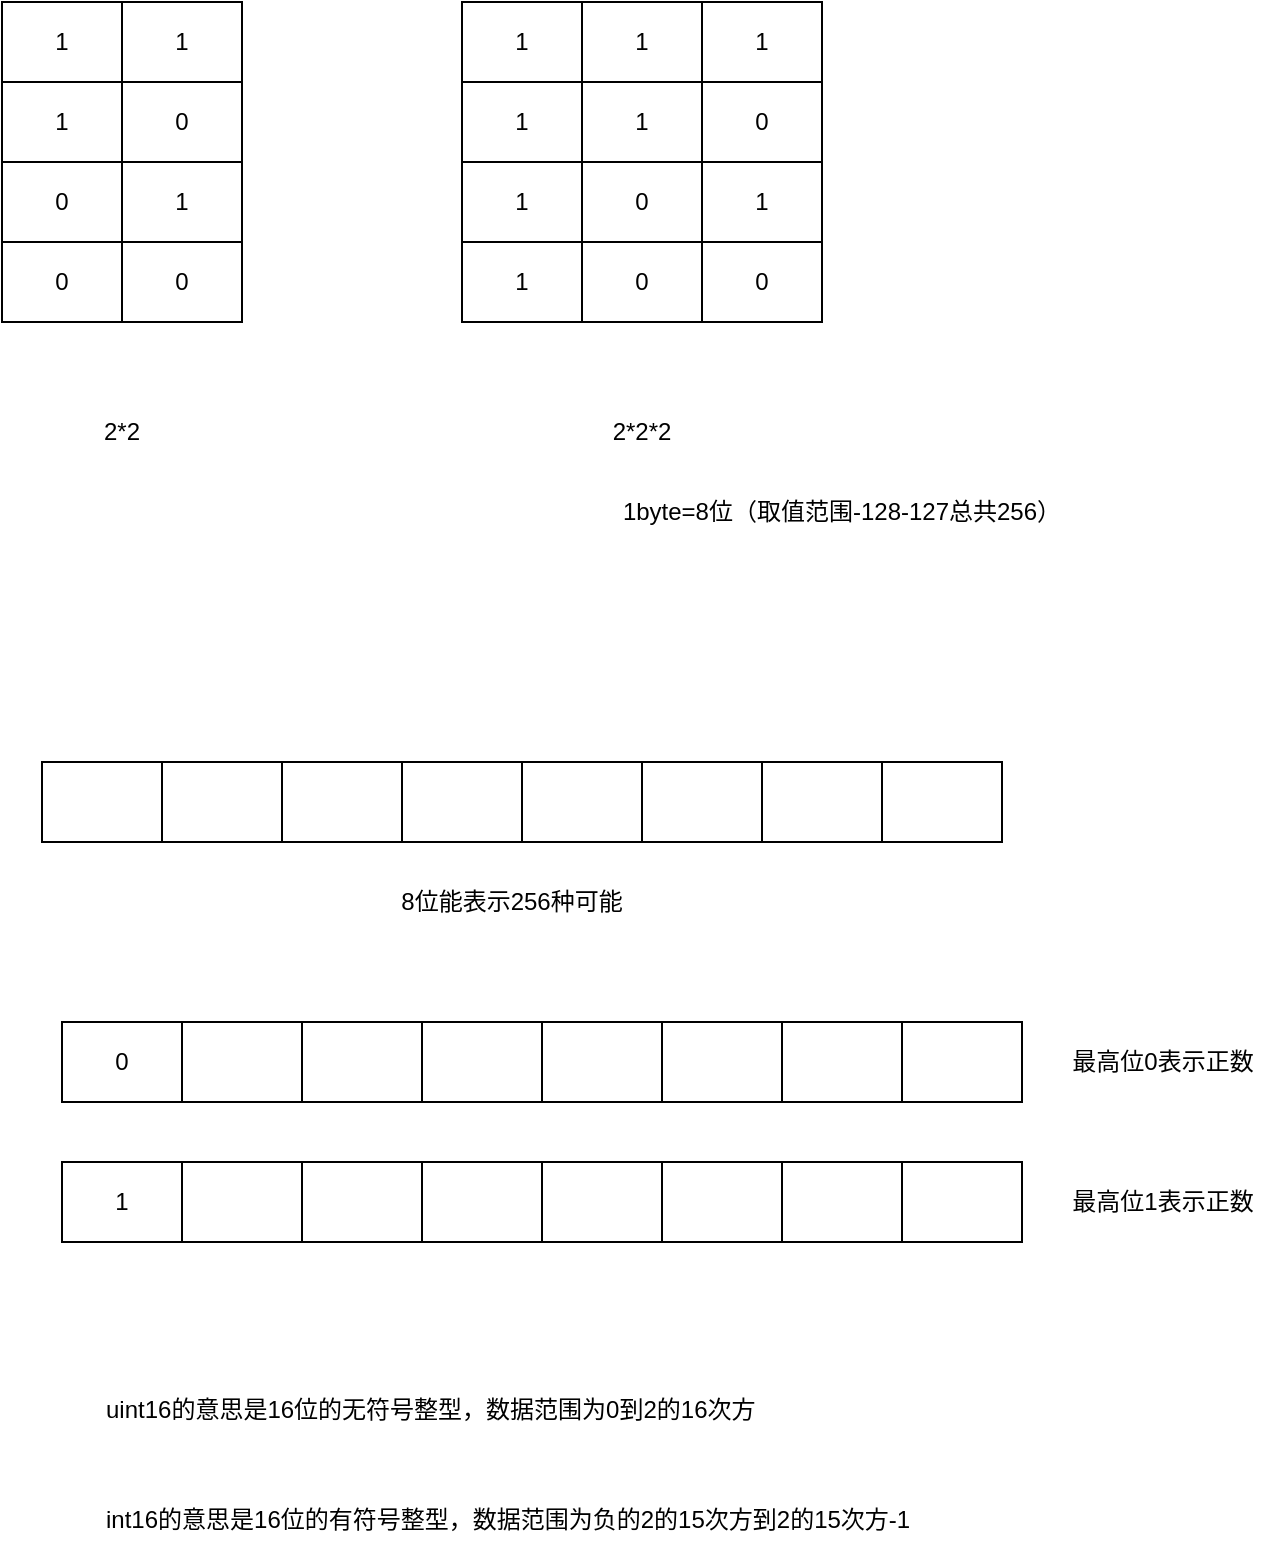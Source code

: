 <mxfile version="20.8.10" type="device"><diagram id="vsaUK6uNZNgUOioF4hWa" name="第 1 页"><mxGraphModel dx="954" dy="1772" grid="1" gridSize="10" guides="1" tooltips="1" connect="1" arrows="1" fold="1" page="1" pageScale="1" pageWidth="827" pageHeight="1169" math="0" shadow="0"><root><mxCell id="0"/><mxCell id="1" parent="0"/><mxCell id="qztRIyHLq_1DMYxQIGf--1" value="" style="shape=table;html=1;whiteSpace=wrap;startSize=0;container=1;collapsible=0;childLayout=tableLayout;" parent="1" vertex="1"><mxGeometry x="120" y="220" width="480" height="40" as="geometry"/></mxCell><mxCell id="qztRIyHLq_1DMYxQIGf--2" value="" style="shape=tableRow;horizontal=0;startSize=0;swimlaneHead=0;swimlaneBody=0;top=0;left=0;bottom=0;right=0;collapsible=0;dropTarget=0;fillColor=none;points=[[0,0.5],[1,0.5]];portConstraint=eastwest;" parent="qztRIyHLq_1DMYxQIGf--1" vertex="1"><mxGeometry width="480" height="40" as="geometry"/></mxCell><mxCell id="ATDpdFm5wpOUo9Ft4TN4-10" style="shape=partialRectangle;html=1;whiteSpace=wrap;connectable=0;fillColor=none;top=0;left=0;bottom=0;right=0;overflow=hidden;" vertex="1" parent="qztRIyHLq_1DMYxQIGf--2"><mxGeometry width="60" height="40" as="geometry"><mxRectangle width="60" height="40" as="alternateBounds"/></mxGeometry></mxCell><mxCell id="ATDpdFm5wpOUo9Ft4TN4-7" style="shape=partialRectangle;html=1;whiteSpace=wrap;connectable=0;fillColor=none;top=0;left=0;bottom=0;right=0;overflow=hidden;" vertex="1" parent="qztRIyHLq_1DMYxQIGf--2"><mxGeometry x="60" width="60" height="40" as="geometry"><mxRectangle width="60" height="40" as="alternateBounds"/></mxGeometry></mxCell><mxCell id="ATDpdFm5wpOUo9Ft4TN4-4" style="shape=partialRectangle;html=1;whiteSpace=wrap;connectable=0;fillColor=none;top=0;left=0;bottom=0;right=0;overflow=hidden;" vertex="1" parent="qztRIyHLq_1DMYxQIGf--2"><mxGeometry x="120" width="60" height="40" as="geometry"><mxRectangle width="60" height="40" as="alternateBounds"/></mxGeometry></mxCell><mxCell id="ATDpdFm5wpOUo9Ft4TN4-1" style="shape=partialRectangle;html=1;whiteSpace=wrap;connectable=0;fillColor=none;top=0;left=0;bottom=0;right=0;overflow=hidden;" vertex="1" parent="qztRIyHLq_1DMYxQIGf--2"><mxGeometry x="180" width="60" height="40" as="geometry"><mxRectangle width="60" height="40" as="alternateBounds"/></mxGeometry></mxCell><mxCell id="qztRIyHLq_1DMYxQIGf--3" value="" style="shape=partialRectangle;html=1;whiteSpace=wrap;connectable=0;fillColor=none;top=0;left=0;bottom=0;right=0;overflow=hidden;" parent="qztRIyHLq_1DMYxQIGf--2" vertex="1"><mxGeometry x="240" width="60" height="40" as="geometry"><mxRectangle width="60" height="40" as="alternateBounds"/></mxGeometry></mxCell><mxCell id="qztRIyHLq_1DMYxQIGf--4" value="" style="shape=partialRectangle;html=1;whiteSpace=wrap;connectable=0;fillColor=none;top=0;left=0;bottom=0;right=0;overflow=hidden;" parent="qztRIyHLq_1DMYxQIGf--2" vertex="1"><mxGeometry x="300" width="60" height="40" as="geometry"><mxRectangle width="60" height="40" as="alternateBounds"/></mxGeometry></mxCell><mxCell id="qztRIyHLq_1DMYxQIGf--5" value="" style="shape=partialRectangle;html=1;whiteSpace=wrap;connectable=0;fillColor=none;top=0;left=0;bottom=0;right=0;overflow=hidden;" parent="qztRIyHLq_1DMYxQIGf--2" vertex="1"><mxGeometry x="360" width="60" height="40" as="geometry"><mxRectangle width="60" height="40" as="alternateBounds"/></mxGeometry></mxCell><mxCell id="ATDpdFm5wpOUo9Ft4TN4-13" style="shape=partialRectangle;html=1;whiteSpace=wrap;connectable=0;fillColor=none;top=0;left=0;bottom=0;right=0;overflow=hidden;" vertex="1" parent="qztRIyHLq_1DMYxQIGf--2"><mxGeometry x="420" width="60" height="40" as="geometry"><mxRectangle width="60" height="40" as="alternateBounds"/></mxGeometry></mxCell><mxCell id="ATDpdFm5wpOUo9Ft4TN4-16" value="1" style="rounded=0;whiteSpace=wrap;html=1;" vertex="1" parent="1"><mxGeometry x="100" y="-160" width="60" height="40" as="geometry"/></mxCell><mxCell id="ATDpdFm5wpOUo9Ft4TN4-17" value="1" style="rounded=0;whiteSpace=wrap;html=1;" vertex="1" parent="1"><mxGeometry x="160" y="-160" width="60" height="40" as="geometry"/></mxCell><mxCell id="ATDpdFm5wpOUo9Ft4TN4-18" value="1" style="rounded=0;whiteSpace=wrap;html=1;" vertex="1" parent="1"><mxGeometry x="100" y="-120" width="60" height="40" as="geometry"/></mxCell><mxCell id="ATDpdFm5wpOUo9Ft4TN4-19" value="0" style="rounded=0;whiteSpace=wrap;html=1;" vertex="1" parent="1"><mxGeometry x="160" y="-120" width="60" height="40" as="geometry"/></mxCell><mxCell id="ATDpdFm5wpOUo9Ft4TN4-20" value="0" style="rounded=0;whiteSpace=wrap;html=1;" vertex="1" parent="1"><mxGeometry x="100" y="-80" width="60" height="40" as="geometry"/></mxCell><mxCell id="ATDpdFm5wpOUo9Ft4TN4-21" value="1" style="rounded=0;whiteSpace=wrap;html=1;" vertex="1" parent="1"><mxGeometry x="160" y="-80" width="60" height="40" as="geometry"/></mxCell><mxCell id="ATDpdFm5wpOUo9Ft4TN4-22" value="0" style="rounded=0;whiteSpace=wrap;html=1;" vertex="1" parent="1"><mxGeometry x="100" y="-40" width="60" height="40" as="geometry"/></mxCell><mxCell id="ATDpdFm5wpOUo9Ft4TN4-23" value="0" style="rounded=0;whiteSpace=wrap;html=1;" vertex="1" parent="1"><mxGeometry x="160" y="-40" width="60" height="40" as="geometry"/></mxCell><mxCell id="ATDpdFm5wpOUo9Ft4TN4-24" value="2*2" style="text;html=1;strokeColor=none;fillColor=none;align=center;verticalAlign=middle;whiteSpace=wrap;rounded=0;" vertex="1" parent="1"><mxGeometry x="130" y="40" width="60" height="30" as="geometry"/></mxCell><mxCell id="ATDpdFm5wpOUo9Ft4TN4-25" value="8位能表示256种可能" style="text;html=1;strokeColor=none;fillColor=none;align=center;verticalAlign=middle;whiteSpace=wrap;rounded=0;" vertex="1" parent="1"><mxGeometry x="280" y="280" width="150" height="20" as="geometry"/></mxCell><mxCell id="ATDpdFm5wpOUo9Ft4TN4-26" value="1" style="rounded=0;whiteSpace=wrap;html=1;" vertex="1" parent="1"><mxGeometry x="330" y="-160" width="60" height="40" as="geometry"/></mxCell><mxCell id="ATDpdFm5wpOUo9Ft4TN4-27" value="1" style="rounded=0;whiteSpace=wrap;html=1;" vertex="1" parent="1"><mxGeometry x="390" y="-160" width="60" height="40" as="geometry"/></mxCell><mxCell id="ATDpdFm5wpOUo9Ft4TN4-34" value="1" style="rounded=0;whiteSpace=wrap;html=1;" vertex="1" parent="1"><mxGeometry x="450" y="-160" width="60" height="40" as="geometry"/></mxCell><mxCell id="ATDpdFm5wpOUo9Ft4TN4-54" value="1" style="rounded=0;whiteSpace=wrap;html=1;" vertex="1" parent="1"><mxGeometry x="330" y="-120" width="60" height="40" as="geometry"/></mxCell><mxCell id="ATDpdFm5wpOUo9Ft4TN4-55" value="1" style="rounded=0;whiteSpace=wrap;html=1;" vertex="1" parent="1"><mxGeometry x="390" y="-120" width="60" height="40" as="geometry"/></mxCell><mxCell id="ATDpdFm5wpOUo9Ft4TN4-56" value="0" style="rounded=0;whiteSpace=wrap;html=1;" vertex="1" parent="1"><mxGeometry x="450" y="-120" width="60" height="40" as="geometry"/></mxCell><mxCell id="ATDpdFm5wpOUo9Ft4TN4-57" value="1" style="rounded=0;whiteSpace=wrap;html=1;" vertex="1" parent="1"><mxGeometry x="330" y="-80" width="60" height="40" as="geometry"/></mxCell><mxCell id="ATDpdFm5wpOUo9Ft4TN4-58" value="0" style="rounded=0;whiteSpace=wrap;html=1;" vertex="1" parent="1"><mxGeometry x="390" y="-80" width="60" height="40" as="geometry"/></mxCell><mxCell id="ATDpdFm5wpOUo9Ft4TN4-59" value="1" style="rounded=0;whiteSpace=wrap;html=1;" vertex="1" parent="1"><mxGeometry x="450" y="-80" width="60" height="40" as="geometry"/></mxCell><mxCell id="ATDpdFm5wpOUo9Ft4TN4-60" value="1" style="rounded=0;whiteSpace=wrap;html=1;" vertex="1" parent="1"><mxGeometry x="330" y="-40" width="60" height="40" as="geometry"/></mxCell><mxCell id="ATDpdFm5wpOUo9Ft4TN4-61" value="0" style="rounded=0;whiteSpace=wrap;html=1;" vertex="1" parent="1"><mxGeometry x="390" y="-40" width="60" height="40" as="geometry"/></mxCell><mxCell id="ATDpdFm5wpOUo9Ft4TN4-62" value="0" style="rounded=0;whiteSpace=wrap;html=1;" vertex="1" parent="1"><mxGeometry x="450" y="-40" width="60" height="40" as="geometry"/></mxCell><mxCell id="ATDpdFm5wpOUo9Ft4TN4-63" value="2*2*2" style="text;html=1;strokeColor=none;fillColor=none;align=center;verticalAlign=middle;whiteSpace=wrap;rounded=0;" vertex="1" parent="1"><mxGeometry x="390" y="40" width="60" height="30" as="geometry"/></mxCell><mxCell id="ATDpdFm5wpOUo9Ft4TN4-65" value="1byte=8位（取值范围-128-127总共256）" style="text;html=1;strokeColor=none;fillColor=none;align=center;verticalAlign=middle;whiteSpace=wrap;rounded=0;" vertex="1" parent="1"><mxGeometry x="380" y="80" width="280" height="30" as="geometry"/></mxCell><mxCell id="ATDpdFm5wpOUo9Ft4TN4-67" value="" style="shape=table;html=1;whiteSpace=wrap;startSize=0;container=1;collapsible=0;childLayout=tableLayout;" vertex="1" parent="1"><mxGeometry x="130" y="350" width="480" height="40" as="geometry"/></mxCell><mxCell id="ATDpdFm5wpOUo9Ft4TN4-68" value="" style="shape=tableRow;horizontal=0;startSize=0;swimlaneHead=0;swimlaneBody=0;top=0;left=0;bottom=0;right=0;collapsible=0;dropTarget=0;fillColor=none;points=[[0,0.5],[1,0.5]];portConstraint=eastwest;" vertex="1" parent="ATDpdFm5wpOUo9Ft4TN4-67"><mxGeometry width="480" height="40" as="geometry"/></mxCell><mxCell id="ATDpdFm5wpOUo9Ft4TN4-69" value="0" style="shape=partialRectangle;html=1;whiteSpace=wrap;connectable=0;fillColor=none;top=0;left=0;bottom=0;right=0;overflow=hidden;" vertex="1" parent="ATDpdFm5wpOUo9Ft4TN4-68"><mxGeometry width="60" height="40" as="geometry"><mxRectangle width="60" height="40" as="alternateBounds"/></mxGeometry></mxCell><mxCell id="ATDpdFm5wpOUo9Ft4TN4-70" style="shape=partialRectangle;html=1;whiteSpace=wrap;connectable=0;fillColor=none;top=0;left=0;bottom=0;right=0;overflow=hidden;" vertex="1" parent="ATDpdFm5wpOUo9Ft4TN4-68"><mxGeometry x="60" width="60" height="40" as="geometry"><mxRectangle width="60" height="40" as="alternateBounds"/></mxGeometry></mxCell><mxCell id="ATDpdFm5wpOUo9Ft4TN4-71" style="shape=partialRectangle;html=1;whiteSpace=wrap;connectable=0;fillColor=none;top=0;left=0;bottom=0;right=0;overflow=hidden;" vertex="1" parent="ATDpdFm5wpOUo9Ft4TN4-68"><mxGeometry x="120" width="60" height="40" as="geometry"><mxRectangle width="60" height="40" as="alternateBounds"/></mxGeometry></mxCell><mxCell id="ATDpdFm5wpOUo9Ft4TN4-72" style="shape=partialRectangle;html=1;whiteSpace=wrap;connectable=0;fillColor=none;top=0;left=0;bottom=0;right=0;overflow=hidden;" vertex="1" parent="ATDpdFm5wpOUo9Ft4TN4-68"><mxGeometry x="180" width="60" height="40" as="geometry"><mxRectangle width="60" height="40" as="alternateBounds"/></mxGeometry></mxCell><mxCell id="ATDpdFm5wpOUo9Ft4TN4-73" value="" style="shape=partialRectangle;html=1;whiteSpace=wrap;connectable=0;fillColor=none;top=0;left=0;bottom=0;right=0;overflow=hidden;" vertex="1" parent="ATDpdFm5wpOUo9Ft4TN4-68"><mxGeometry x="240" width="60" height="40" as="geometry"><mxRectangle width="60" height="40" as="alternateBounds"/></mxGeometry></mxCell><mxCell id="ATDpdFm5wpOUo9Ft4TN4-74" value="" style="shape=partialRectangle;html=1;whiteSpace=wrap;connectable=0;fillColor=none;top=0;left=0;bottom=0;right=0;overflow=hidden;" vertex="1" parent="ATDpdFm5wpOUo9Ft4TN4-68"><mxGeometry x="300" width="60" height="40" as="geometry"><mxRectangle width="60" height="40" as="alternateBounds"/></mxGeometry></mxCell><mxCell id="ATDpdFm5wpOUo9Ft4TN4-75" value="" style="shape=partialRectangle;html=1;whiteSpace=wrap;connectable=0;fillColor=none;top=0;left=0;bottom=0;right=0;overflow=hidden;" vertex="1" parent="ATDpdFm5wpOUo9Ft4TN4-68"><mxGeometry x="360" width="60" height="40" as="geometry"><mxRectangle width="60" height="40" as="alternateBounds"/></mxGeometry></mxCell><mxCell id="ATDpdFm5wpOUo9Ft4TN4-76" style="shape=partialRectangle;html=1;whiteSpace=wrap;connectable=0;fillColor=none;top=0;left=0;bottom=0;right=0;overflow=hidden;" vertex="1" parent="ATDpdFm5wpOUo9Ft4TN4-68"><mxGeometry x="420" width="60" height="40" as="geometry"><mxRectangle width="60" height="40" as="alternateBounds"/></mxGeometry></mxCell><mxCell id="ATDpdFm5wpOUo9Ft4TN4-77" value="" style="shape=table;html=1;whiteSpace=wrap;startSize=0;container=1;collapsible=0;childLayout=tableLayout;" vertex="1" parent="1"><mxGeometry x="130" y="420" width="480" height="40" as="geometry"/></mxCell><mxCell id="ATDpdFm5wpOUo9Ft4TN4-78" value="" style="shape=tableRow;horizontal=0;startSize=0;swimlaneHead=0;swimlaneBody=0;top=0;left=0;bottom=0;right=0;collapsible=0;dropTarget=0;fillColor=none;points=[[0,0.5],[1,0.5]];portConstraint=eastwest;" vertex="1" parent="ATDpdFm5wpOUo9Ft4TN4-77"><mxGeometry width="480" height="40" as="geometry"/></mxCell><mxCell id="ATDpdFm5wpOUo9Ft4TN4-79" value="1" style="shape=partialRectangle;html=1;whiteSpace=wrap;connectable=0;fillColor=none;top=0;left=0;bottom=0;right=0;overflow=hidden;" vertex="1" parent="ATDpdFm5wpOUo9Ft4TN4-78"><mxGeometry width="60" height="40" as="geometry"><mxRectangle width="60" height="40" as="alternateBounds"/></mxGeometry></mxCell><mxCell id="ATDpdFm5wpOUo9Ft4TN4-80" style="shape=partialRectangle;html=1;whiteSpace=wrap;connectable=0;fillColor=none;top=0;left=0;bottom=0;right=0;overflow=hidden;" vertex="1" parent="ATDpdFm5wpOUo9Ft4TN4-78"><mxGeometry x="60" width="60" height="40" as="geometry"><mxRectangle width="60" height="40" as="alternateBounds"/></mxGeometry></mxCell><mxCell id="ATDpdFm5wpOUo9Ft4TN4-81" style="shape=partialRectangle;html=1;whiteSpace=wrap;connectable=0;fillColor=none;top=0;left=0;bottom=0;right=0;overflow=hidden;" vertex="1" parent="ATDpdFm5wpOUo9Ft4TN4-78"><mxGeometry x="120" width="60" height="40" as="geometry"><mxRectangle width="60" height="40" as="alternateBounds"/></mxGeometry></mxCell><mxCell id="ATDpdFm5wpOUo9Ft4TN4-82" style="shape=partialRectangle;html=1;whiteSpace=wrap;connectable=0;fillColor=none;top=0;left=0;bottom=0;right=0;overflow=hidden;" vertex="1" parent="ATDpdFm5wpOUo9Ft4TN4-78"><mxGeometry x="180" width="60" height="40" as="geometry"><mxRectangle width="60" height="40" as="alternateBounds"/></mxGeometry></mxCell><mxCell id="ATDpdFm5wpOUo9Ft4TN4-83" value="" style="shape=partialRectangle;html=1;whiteSpace=wrap;connectable=0;fillColor=none;top=0;left=0;bottom=0;right=0;overflow=hidden;" vertex="1" parent="ATDpdFm5wpOUo9Ft4TN4-78"><mxGeometry x="240" width="60" height="40" as="geometry"><mxRectangle width="60" height="40" as="alternateBounds"/></mxGeometry></mxCell><mxCell id="ATDpdFm5wpOUo9Ft4TN4-84" value="" style="shape=partialRectangle;html=1;whiteSpace=wrap;connectable=0;fillColor=none;top=0;left=0;bottom=0;right=0;overflow=hidden;" vertex="1" parent="ATDpdFm5wpOUo9Ft4TN4-78"><mxGeometry x="300" width="60" height="40" as="geometry"><mxRectangle width="60" height="40" as="alternateBounds"/></mxGeometry></mxCell><mxCell id="ATDpdFm5wpOUo9Ft4TN4-85" value="" style="shape=partialRectangle;html=1;whiteSpace=wrap;connectable=0;fillColor=none;top=0;left=0;bottom=0;right=0;overflow=hidden;" vertex="1" parent="ATDpdFm5wpOUo9Ft4TN4-78"><mxGeometry x="360" width="60" height="40" as="geometry"><mxRectangle width="60" height="40" as="alternateBounds"/></mxGeometry></mxCell><mxCell id="ATDpdFm5wpOUo9Ft4TN4-86" style="shape=partialRectangle;html=1;whiteSpace=wrap;connectable=0;fillColor=none;top=0;left=0;bottom=0;right=0;overflow=hidden;" vertex="1" parent="ATDpdFm5wpOUo9Ft4TN4-78"><mxGeometry x="420" width="60" height="40" as="geometry"><mxRectangle width="60" height="40" as="alternateBounds"/></mxGeometry></mxCell><mxCell id="ATDpdFm5wpOUo9Ft4TN4-87" value="最高位0表示正数" style="text;html=1;align=center;verticalAlign=middle;resizable=0;points=[];autosize=1;strokeColor=none;fillColor=none;" vertex="1" parent="1"><mxGeometry x="625" y="355" width="110" height="30" as="geometry"/></mxCell><mxCell id="ATDpdFm5wpOUo9Ft4TN4-88" value="最高位1表示正数" style="text;html=1;align=center;verticalAlign=middle;resizable=0;points=[];autosize=1;strokeColor=none;fillColor=none;" vertex="1" parent="1"><mxGeometry x="625" y="425" width="110" height="30" as="geometry"/></mxCell><mxCell id="ATDpdFm5wpOUo9Ft4TN4-89" value="&lt;span style=&quot;orphans: 2; text-align: start; text-indent: 0px; widows: 2; text-decoration-thickness: initial; text-decoration-style: initial; text-decoration-color: initial; float: none; display: inline !important;&quot;&gt;uint16的意思是16位的无符号整型，数据范围为0到2的16次方&lt;/span&gt;" style="text;whiteSpace=wrap;html=1;" vertex="1" parent="1"><mxGeometry x="150" y="530" width="360" height="30" as="geometry"/></mxCell><mxCell id="ATDpdFm5wpOUo9Ft4TN4-90" value="&lt;span style=&quot;orphans: 2; text-align: start; text-indent: 0px; widows: 2; text-decoration-thickness: initial; text-decoration-style: initial; text-decoration-color: initial; float: none; display: inline !important;&quot;&gt;int16的意思是16位的有符号整型，数据范围为负的2的15次方到2的15次方-1&lt;/span&gt;" style="text;whiteSpace=wrap;html=1;" vertex="1" parent="1"><mxGeometry x="150" y="585" width="410" height="30" as="geometry"/></mxCell></root></mxGraphModel></diagram></mxfile>